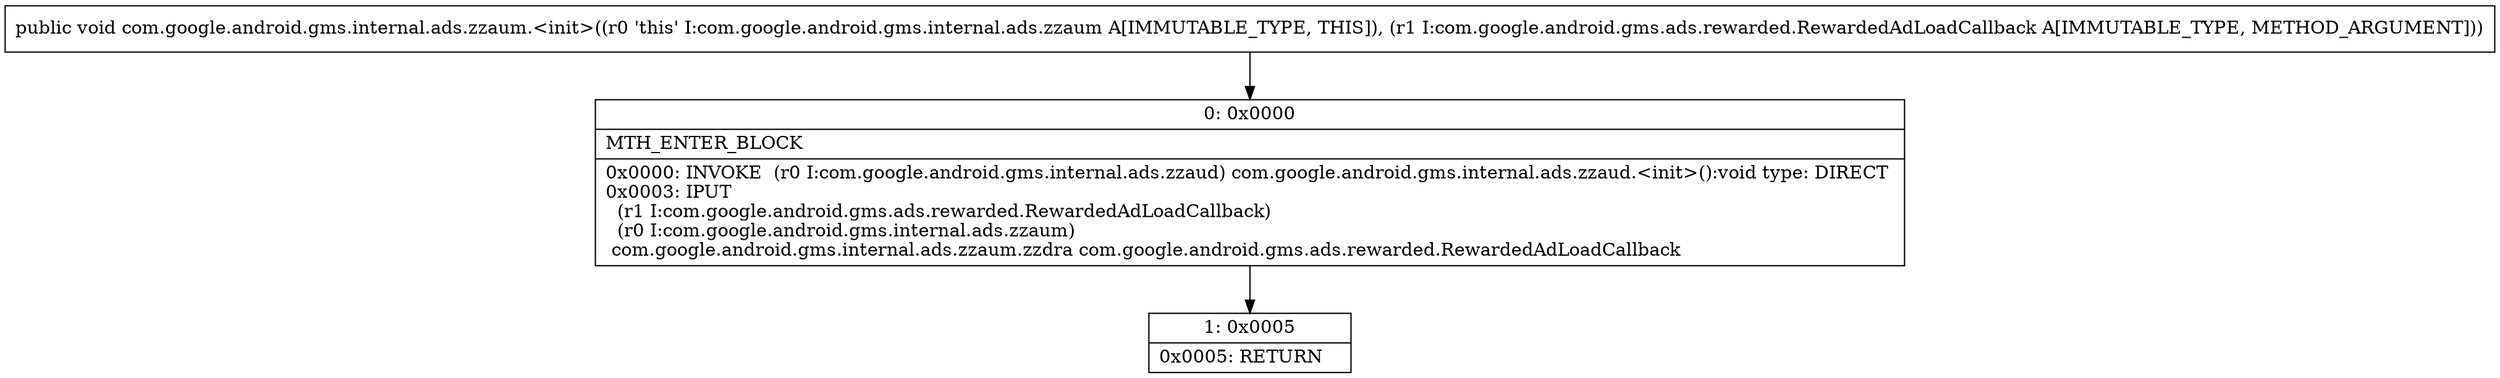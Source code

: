 digraph "CFG forcom.google.android.gms.internal.ads.zzaum.\<init\>(Lcom\/google\/android\/gms\/ads\/rewarded\/RewardedAdLoadCallback;)V" {
Node_0 [shape=record,label="{0\:\ 0x0000|MTH_ENTER_BLOCK\l|0x0000: INVOKE  (r0 I:com.google.android.gms.internal.ads.zzaud) com.google.android.gms.internal.ads.zzaud.\<init\>():void type: DIRECT \l0x0003: IPUT  \l  (r1 I:com.google.android.gms.ads.rewarded.RewardedAdLoadCallback)\l  (r0 I:com.google.android.gms.internal.ads.zzaum)\l com.google.android.gms.internal.ads.zzaum.zzdra com.google.android.gms.ads.rewarded.RewardedAdLoadCallback \l}"];
Node_1 [shape=record,label="{1\:\ 0x0005|0x0005: RETURN   \l}"];
MethodNode[shape=record,label="{public void com.google.android.gms.internal.ads.zzaum.\<init\>((r0 'this' I:com.google.android.gms.internal.ads.zzaum A[IMMUTABLE_TYPE, THIS]), (r1 I:com.google.android.gms.ads.rewarded.RewardedAdLoadCallback A[IMMUTABLE_TYPE, METHOD_ARGUMENT])) }"];
MethodNode -> Node_0;
Node_0 -> Node_1;
}

